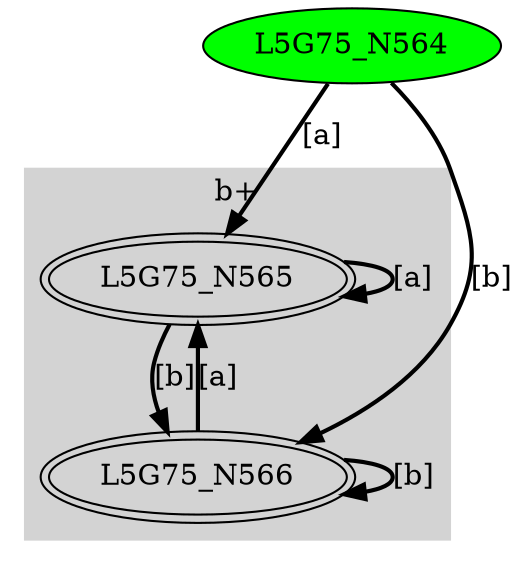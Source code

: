digraph G75{
	subgraph cluster8 {
		node [style=filled];
		style=filled;
		color=lightgrey;
		label ="b+";
		L5G75_N565;L5G75_N566;
	}"L5G75_N564" [style=filled,fillcolor=green];
"L5G75_N565" [peripheries=2];
"L5G75_N566" [peripheries=2];
"L5G75_N564"->"L5G75_N565" [style = bold, label = "[a]"];
"L5G75_N564"->"L5G75_N566" [style = bold, label = "[b]"];
"L5G75_N565"->"L5G75_N565" [style = bold, label = "[a]"];
"L5G75_N565"->"L5G75_N566" [style = bold, label = "[b]"];
"L5G75_N566"->"L5G75_N565" [style = bold, label = "[a]"];
"L5G75_N566"->"L5G75_N566" [style = bold, label = "[b]"];
}

